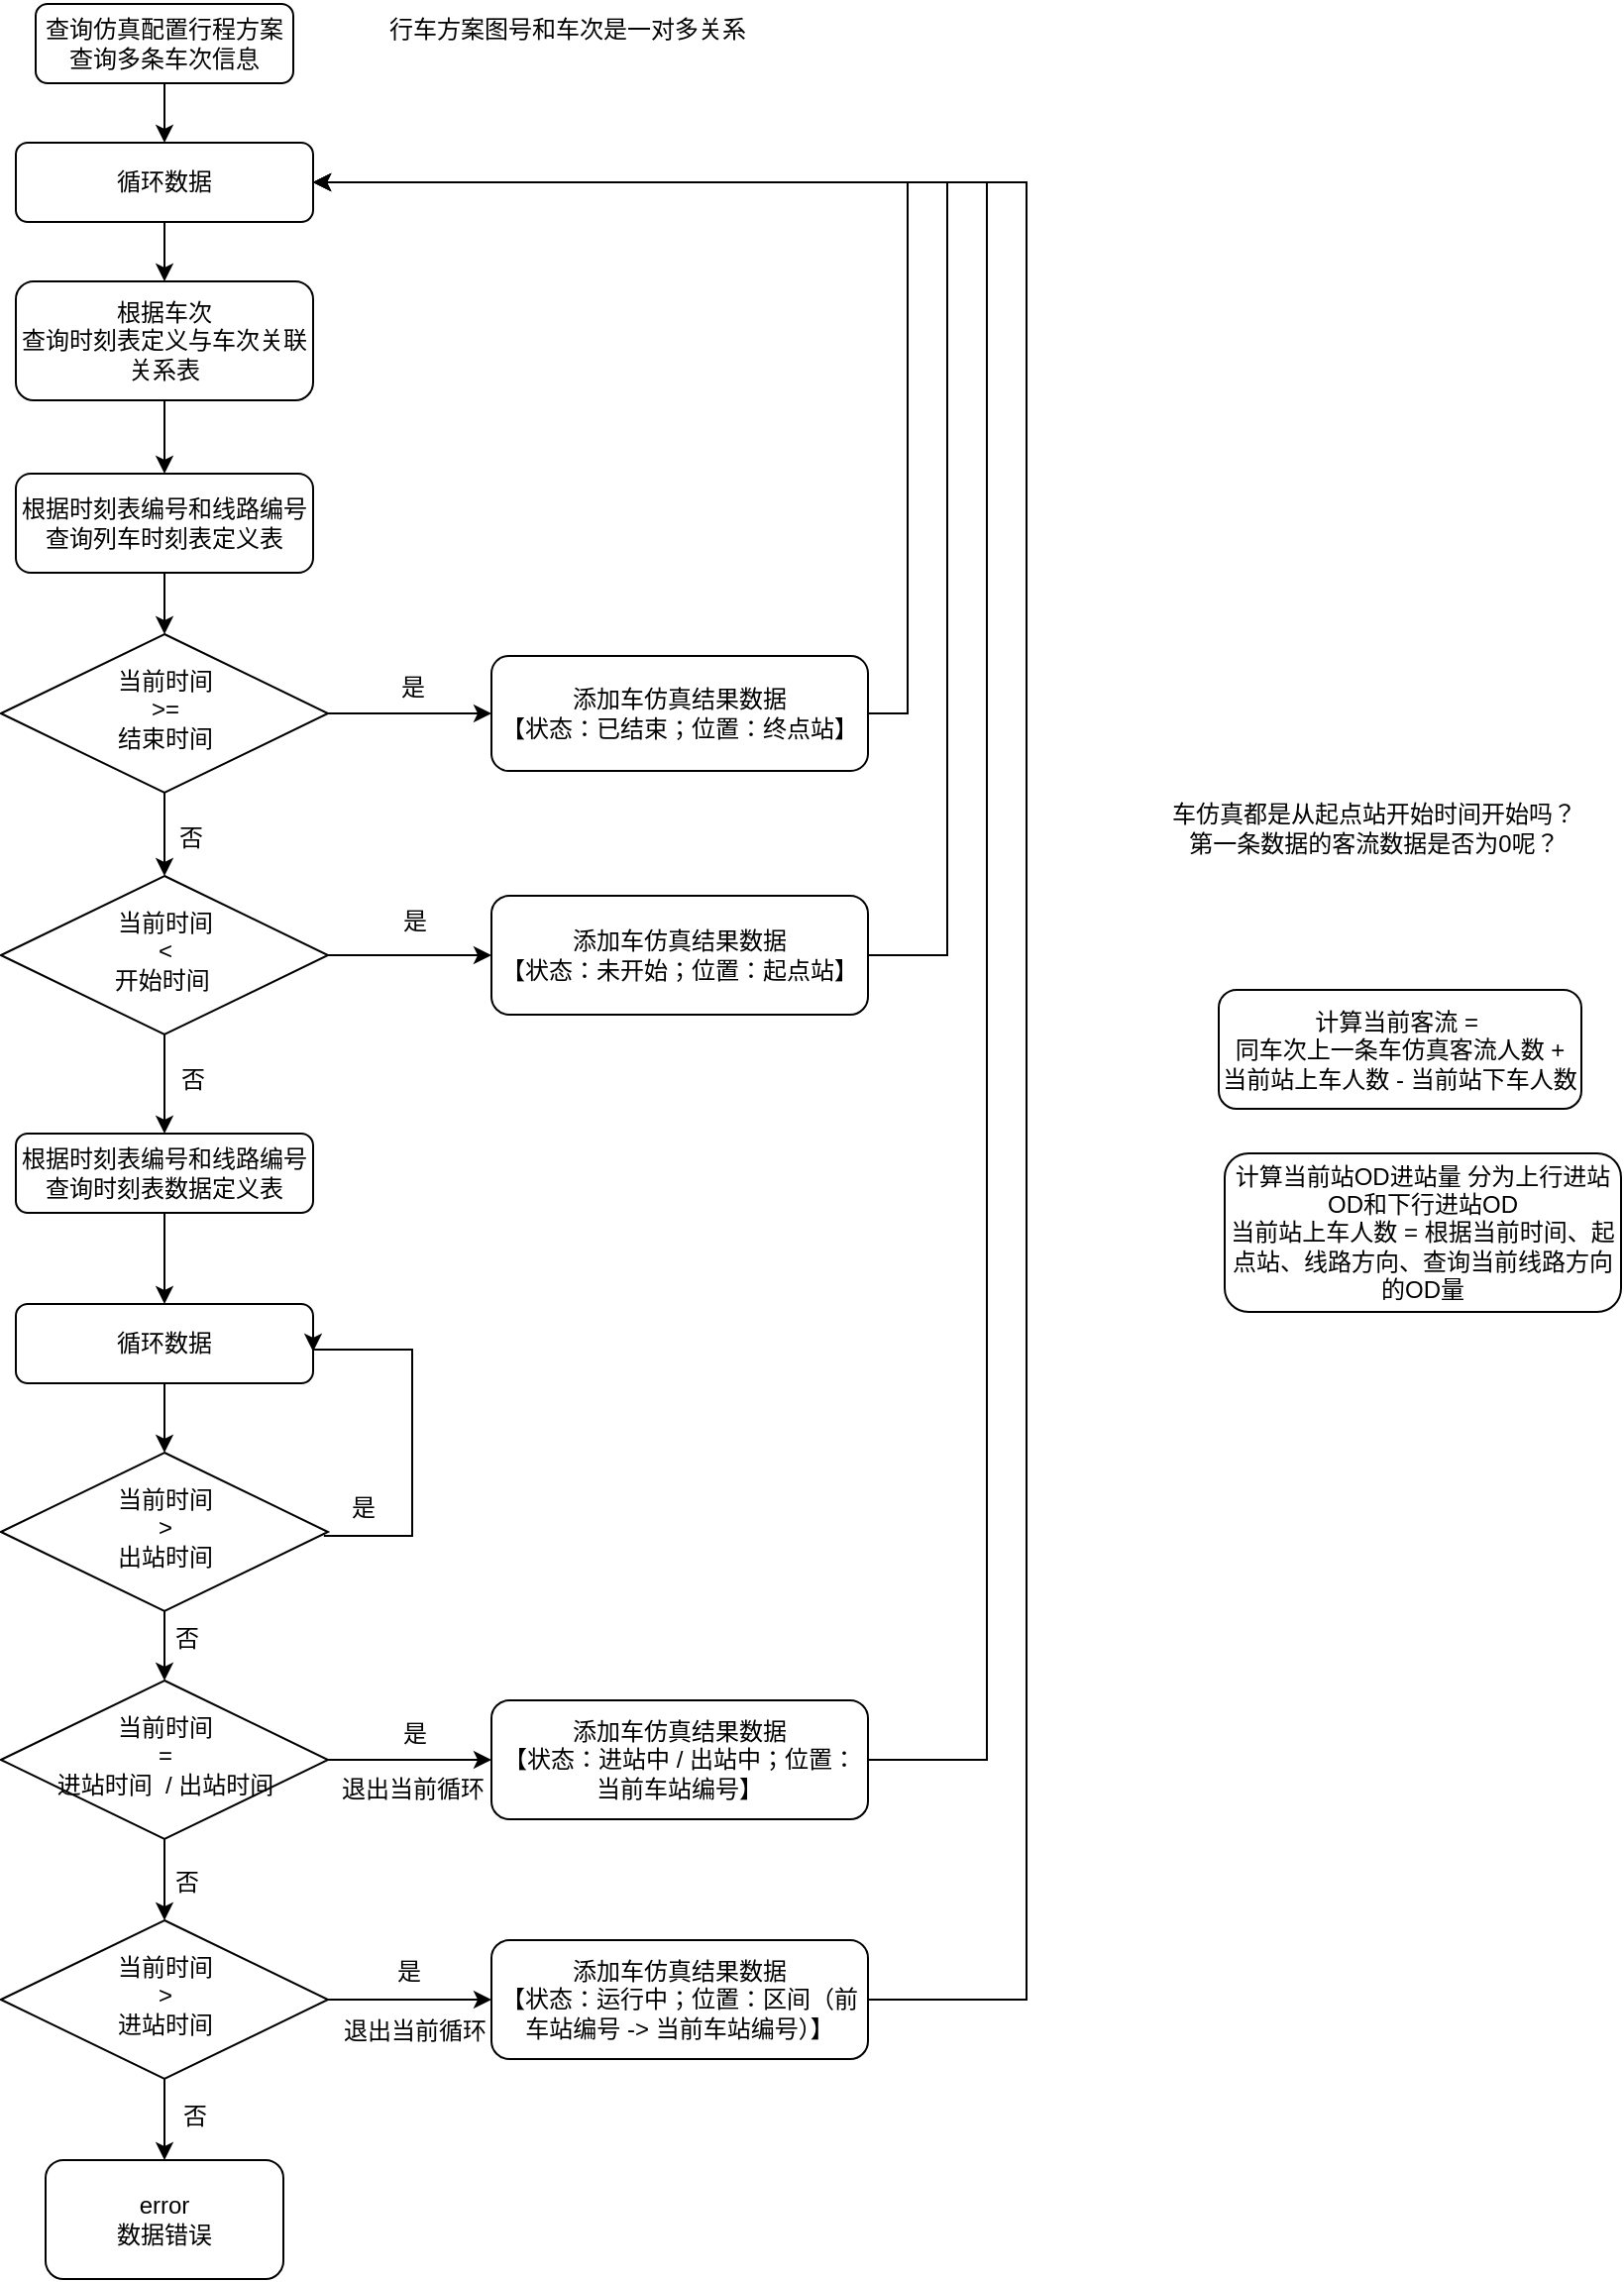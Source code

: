 <mxfile version="23.0.2" type="github">
  <diagram id="C5RBs43oDa-KdzZeNtuy" name="Page-1">
    <mxGraphModel dx="1180" dy="751" grid="1" gridSize="10" guides="1" tooltips="1" connect="1" arrows="1" fold="1" page="1" pageScale="1" pageWidth="1654" pageHeight="2336" math="0" shadow="0">
      <root>
        <mxCell id="WIyWlLk6GJQsqaUBKTNV-0" />
        <mxCell id="WIyWlLk6GJQsqaUBKTNV-1" parent="WIyWlLk6GJQsqaUBKTNV-0" />
        <mxCell id="EsSN8f5Hce0QhLabwmTy-6" style="edgeStyle=orthogonalEdgeStyle;rounded=0;orthogonalLoop=1;jettySize=auto;html=1;exitX=0.5;exitY=1;exitDx=0;exitDy=0;" edge="1" parent="WIyWlLk6GJQsqaUBKTNV-1" source="WIyWlLk6GJQsqaUBKTNV-3" target="EsSN8f5Hce0QhLabwmTy-5">
          <mxGeometry relative="1" as="geometry" />
        </mxCell>
        <mxCell id="WIyWlLk6GJQsqaUBKTNV-3" value="查询仿真配置行程方案查询多条车次信息" style="rounded=1;whiteSpace=wrap;html=1;fontSize=12;glass=0;strokeWidth=1;shadow=0;" parent="WIyWlLk6GJQsqaUBKTNV-1" vertex="1">
          <mxGeometry x="170" y="50" width="130" height="40" as="geometry" />
        </mxCell>
        <mxCell id="EsSN8f5Hce0QhLabwmTy-13" style="edgeStyle=orthogonalEdgeStyle;rounded=0;orthogonalLoop=1;jettySize=auto;html=1;entryX=0.5;entryY=0;entryDx=0;entryDy=0;" edge="1" parent="WIyWlLk6GJQsqaUBKTNV-1" source="EsSN8f5Hce0QhLabwmTy-0" target="EsSN8f5Hce0QhLabwmTy-4">
          <mxGeometry relative="1" as="geometry" />
        </mxCell>
        <mxCell id="EsSN8f5Hce0QhLabwmTy-0" value="根据车次&lt;br&gt;查询时刻表定义与车次关联关系表" style="rounded=1;whiteSpace=wrap;html=1;" vertex="1" parent="WIyWlLk6GJQsqaUBKTNV-1">
          <mxGeometry x="160" y="190" width="150" height="60" as="geometry" />
        </mxCell>
        <mxCell id="EsSN8f5Hce0QhLabwmTy-31" style="edgeStyle=orthogonalEdgeStyle;rounded=0;orthogonalLoop=1;jettySize=auto;html=1;entryX=0.5;entryY=0;entryDx=0;entryDy=0;" edge="1" parent="WIyWlLk6GJQsqaUBKTNV-1" source="EsSN8f5Hce0QhLabwmTy-2" target="EsSN8f5Hce0QhLabwmTy-3">
          <mxGeometry relative="1" as="geometry" />
        </mxCell>
        <mxCell id="EsSN8f5Hce0QhLabwmTy-2" value="根据时刻表编号和线路编号查询时刻表数据定义表" style="rounded=1;whiteSpace=wrap;html=1;" vertex="1" parent="WIyWlLk6GJQsqaUBKTNV-1">
          <mxGeometry x="160" y="620" width="150" height="40" as="geometry" />
        </mxCell>
        <mxCell id="EsSN8f5Hce0QhLabwmTy-32" style="edgeStyle=orthogonalEdgeStyle;rounded=0;orthogonalLoop=1;jettySize=auto;html=1;entryX=0.5;entryY=0;entryDx=0;entryDy=0;" edge="1" parent="WIyWlLk6GJQsqaUBKTNV-1" source="EsSN8f5Hce0QhLabwmTy-3" target="EsSN8f5Hce0QhLabwmTy-27">
          <mxGeometry relative="1" as="geometry" />
        </mxCell>
        <mxCell id="EsSN8f5Hce0QhLabwmTy-3" value="循环数据" style="rounded=1;whiteSpace=wrap;html=1;" vertex="1" parent="WIyWlLk6GJQsqaUBKTNV-1">
          <mxGeometry x="160" y="706" width="150" height="40" as="geometry" />
        </mxCell>
        <mxCell id="EsSN8f5Hce0QhLabwmTy-14" value="" style="edgeStyle=orthogonalEdgeStyle;rounded=0;orthogonalLoop=1;jettySize=auto;html=1;" edge="1" parent="WIyWlLk6GJQsqaUBKTNV-1" source="EsSN8f5Hce0QhLabwmTy-4" target="EsSN8f5Hce0QhLabwmTy-8">
          <mxGeometry relative="1" as="geometry" />
        </mxCell>
        <mxCell id="EsSN8f5Hce0QhLabwmTy-4" value="根据时刻表编号和线路编号查询列车时刻表定义表" style="rounded=1;whiteSpace=wrap;html=1;" vertex="1" parent="WIyWlLk6GJQsqaUBKTNV-1">
          <mxGeometry x="160" y="287" width="150" height="50" as="geometry" />
        </mxCell>
        <mxCell id="EsSN8f5Hce0QhLabwmTy-7" style="edgeStyle=orthogonalEdgeStyle;rounded=0;orthogonalLoop=1;jettySize=auto;html=1;exitX=0.5;exitY=1;exitDx=0;exitDy=0;entryX=0.5;entryY=0;entryDx=0;entryDy=0;" edge="1" parent="WIyWlLk6GJQsqaUBKTNV-1" source="EsSN8f5Hce0QhLabwmTy-5" target="EsSN8f5Hce0QhLabwmTy-0">
          <mxGeometry relative="1" as="geometry" />
        </mxCell>
        <mxCell id="EsSN8f5Hce0QhLabwmTy-5" value="循环数据" style="rounded=1;whiteSpace=wrap;html=1;" vertex="1" parent="WIyWlLk6GJQsqaUBKTNV-1">
          <mxGeometry x="160" y="120" width="150" height="40" as="geometry" />
        </mxCell>
        <mxCell id="EsSN8f5Hce0QhLabwmTy-15" style="edgeStyle=orthogonalEdgeStyle;rounded=0;orthogonalLoop=1;jettySize=auto;html=1;entryX=0;entryY=0.5;entryDx=0;entryDy=0;" edge="1" parent="WIyWlLk6GJQsqaUBKTNV-1" source="EsSN8f5Hce0QhLabwmTy-8" target="EsSN8f5Hce0QhLabwmTy-9">
          <mxGeometry relative="1" as="geometry" />
        </mxCell>
        <mxCell id="EsSN8f5Hce0QhLabwmTy-18" style="edgeStyle=orthogonalEdgeStyle;rounded=0;orthogonalLoop=1;jettySize=auto;html=1;entryX=0.5;entryY=0;entryDx=0;entryDy=0;" edge="1" parent="WIyWlLk6GJQsqaUBKTNV-1" source="EsSN8f5Hce0QhLabwmTy-8" target="EsSN8f5Hce0QhLabwmTy-17">
          <mxGeometry relative="1" as="geometry" />
        </mxCell>
        <mxCell id="EsSN8f5Hce0QhLabwmTy-8" value="当前时间 &lt;br&gt;&amp;gt;=&lt;br&gt;结束时间" style="rhombus;whiteSpace=wrap;html=1;shadow=0;fontFamily=Helvetica;fontSize=12;align=center;strokeWidth=1;spacing=6;spacingTop=-4;" vertex="1" parent="WIyWlLk6GJQsqaUBKTNV-1">
          <mxGeometry x="152.5" y="368" width="165" height="80" as="geometry" />
        </mxCell>
        <mxCell id="EsSN8f5Hce0QhLabwmTy-24" style="edgeStyle=orthogonalEdgeStyle;rounded=0;orthogonalLoop=1;jettySize=auto;html=1;entryX=1;entryY=0.5;entryDx=0;entryDy=0;" edge="1" parent="WIyWlLk6GJQsqaUBKTNV-1" source="EsSN8f5Hce0QhLabwmTy-9" target="EsSN8f5Hce0QhLabwmTy-5">
          <mxGeometry relative="1" as="geometry">
            <Array as="points">
              <mxPoint x="610" y="408" />
              <mxPoint x="610" y="140" />
            </Array>
          </mxGeometry>
        </mxCell>
        <mxCell id="EsSN8f5Hce0QhLabwmTy-9" value="添加车仿真结果数据&lt;br style=&quot;border-color: var(--border-color);&quot;&gt;【状态：已结束；位置：终点站】" style="rounded=1;whiteSpace=wrap;html=1;" vertex="1" parent="WIyWlLk6GJQsqaUBKTNV-1">
          <mxGeometry x="400" y="379" width="190" height="58" as="geometry" />
        </mxCell>
        <mxCell id="EsSN8f5Hce0QhLabwmTy-16" value="是" style="text;html=1;align=center;verticalAlign=middle;resizable=0;points=[];autosize=1;strokeColor=none;fillColor=none;" vertex="1" parent="WIyWlLk6GJQsqaUBKTNV-1">
          <mxGeometry x="340" y="380" width="40" height="30" as="geometry" />
        </mxCell>
        <mxCell id="EsSN8f5Hce0QhLabwmTy-21" style="edgeStyle=orthogonalEdgeStyle;rounded=0;orthogonalLoop=1;jettySize=auto;html=1;entryX=0;entryY=0.5;entryDx=0;entryDy=0;" edge="1" parent="WIyWlLk6GJQsqaUBKTNV-1" source="EsSN8f5Hce0QhLabwmTy-17" target="EsSN8f5Hce0QhLabwmTy-20">
          <mxGeometry relative="1" as="geometry" />
        </mxCell>
        <mxCell id="EsSN8f5Hce0QhLabwmTy-30" style="edgeStyle=orthogonalEdgeStyle;rounded=0;orthogonalLoop=1;jettySize=auto;html=1;entryX=0.5;entryY=0;entryDx=0;entryDy=0;" edge="1" parent="WIyWlLk6GJQsqaUBKTNV-1" source="EsSN8f5Hce0QhLabwmTy-17" target="EsSN8f5Hce0QhLabwmTy-2">
          <mxGeometry relative="1" as="geometry" />
        </mxCell>
        <mxCell id="EsSN8f5Hce0QhLabwmTy-17" value="当前时间 &lt;br&gt;&amp;lt;&lt;br&gt;开始时间&amp;nbsp;" style="rhombus;whiteSpace=wrap;html=1;shadow=0;fontFamily=Helvetica;fontSize=12;align=center;strokeWidth=1;spacing=6;spacingTop=-4;" vertex="1" parent="WIyWlLk6GJQsqaUBKTNV-1">
          <mxGeometry x="152.5" y="490" width="165" height="80" as="geometry" />
        </mxCell>
        <mxCell id="EsSN8f5Hce0QhLabwmTy-19" value="否" style="text;html=1;align=center;verticalAlign=middle;resizable=0;points=[];autosize=1;strokeColor=none;fillColor=none;" vertex="1" parent="WIyWlLk6GJQsqaUBKTNV-1">
          <mxGeometry x="228" y="456" width="40" height="30" as="geometry" />
        </mxCell>
        <mxCell id="EsSN8f5Hce0QhLabwmTy-23" style="edgeStyle=orthogonalEdgeStyle;rounded=0;orthogonalLoop=1;jettySize=auto;html=1;entryX=1;entryY=0.5;entryDx=0;entryDy=0;" edge="1" parent="WIyWlLk6GJQsqaUBKTNV-1" source="EsSN8f5Hce0QhLabwmTy-20" target="EsSN8f5Hce0QhLabwmTy-5">
          <mxGeometry relative="1" as="geometry">
            <mxPoint x="320" y="130" as="targetPoint" />
            <Array as="points">
              <mxPoint x="630" y="530" />
              <mxPoint x="630" y="140" />
            </Array>
          </mxGeometry>
        </mxCell>
        <mxCell id="EsSN8f5Hce0QhLabwmTy-20" value="添加车仿真结果数据&lt;br style=&quot;border-color: var(--border-color);&quot;&gt;【状态：未开始；位置：起点站】" style="rounded=1;whiteSpace=wrap;html=1;" vertex="1" parent="WIyWlLk6GJQsqaUBKTNV-1">
          <mxGeometry x="400" y="500" width="190" height="60" as="geometry" />
        </mxCell>
        <mxCell id="EsSN8f5Hce0QhLabwmTy-22" value="是" style="text;html=1;align=center;verticalAlign=middle;resizable=0;points=[];autosize=1;strokeColor=none;fillColor=none;" vertex="1" parent="WIyWlLk6GJQsqaUBKTNV-1">
          <mxGeometry x="341" y="498" width="40" height="30" as="geometry" />
        </mxCell>
        <mxCell id="EsSN8f5Hce0QhLabwmTy-26" value="否" style="text;html=1;align=center;verticalAlign=middle;resizable=0;points=[];autosize=1;strokeColor=none;fillColor=none;" vertex="1" parent="WIyWlLk6GJQsqaUBKTNV-1">
          <mxGeometry x="229" y="577.5" width="40" height="30" as="geometry" />
        </mxCell>
        <mxCell id="EsSN8f5Hce0QhLabwmTy-33" style="edgeStyle=orthogonalEdgeStyle;rounded=0;orthogonalLoop=1;jettySize=auto;html=1;" edge="1" parent="WIyWlLk6GJQsqaUBKTNV-1">
          <mxGeometry relative="1" as="geometry">
            <mxPoint x="315.438" y="823" as="sourcePoint" />
            <mxPoint x="310" y="730" as="targetPoint" />
            <Array as="points">
              <mxPoint x="360" y="823" />
              <mxPoint x="360" y="729" />
              <mxPoint x="310" y="729" />
            </Array>
          </mxGeometry>
        </mxCell>
        <mxCell id="EsSN8f5Hce0QhLabwmTy-36" style="edgeStyle=orthogonalEdgeStyle;rounded=0;orthogonalLoop=1;jettySize=auto;html=1;entryX=0.5;entryY=0;entryDx=0;entryDy=0;" edge="1" parent="WIyWlLk6GJQsqaUBKTNV-1" source="EsSN8f5Hce0QhLabwmTy-27" target="EsSN8f5Hce0QhLabwmTy-35">
          <mxGeometry relative="1" as="geometry" />
        </mxCell>
        <mxCell id="EsSN8f5Hce0QhLabwmTy-27" value="当前时间 &lt;br&gt;&amp;gt;&lt;br&gt;出站时间" style="rhombus;whiteSpace=wrap;html=1;shadow=0;fontFamily=Helvetica;fontSize=12;align=center;strokeWidth=1;spacing=6;spacingTop=-4;" vertex="1" parent="WIyWlLk6GJQsqaUBKTNV-1">
          <mxGeometry x="152.5" y="781" width="165" height="80" as="geometry" />
        </mxCell>
        <mxCell id="EsSN8f5Hce0QhLabwmTy-34" value="是" style="text;html=1;align=center;verticalAlign=middle;resizable=0;points=[];autosize=1;strokeColor=none;fillColor=none;" vertex="1" parent="WIyWlLk6GJQsqaUBKTNV-1">
          <mxGeometry x="315" y="794" width="40" height="30" as="geometry" />
        </mxCell>
        <mxCell id="EsSN8f5Hce0QhLabwmTy-41" style="edgeStyle=orthogonalEdgeStyle;rounded=0;orthogonalLoop=1;jettySize=auto;html=1;entryX=0;entryY=0.5;entryDx=0;entryDy=0;" edge="1" parent="WIyWlLk6GJQsqaUBKTNV-1" source="EsSN8f5Hce0QhLabwmTy-35" target="EsSN8f5Hce0QhLabwmTy-38">
          <mxGeometry relative="1" as="geometry" />
        </mxCell>
        <mxCell id="EsSN8f5Hce0QhLabwmTy-44" style="edgeStyle=orthogonalEdgeStyle;rounded=0;orthogonalLoop=1;jettySize=auto;html=1;entryX=0.5;entryY=0;entryDx=0;entryDy=0;" edge="1" parent="WIyWlLk6GJQsqaUBKTNV-1" source="EsSN8f5Hce0QhLabwmTy-35" target="EsSN8f5Hce0QhLabwmTy-39">
          <mxGeometry relative="1" as="geometry" />
        </mxCell>
        <mxCell id="EsSN8f5Hce0QhLabwmTy-35" value="当前时间 &lt;br&gt;=&lt;br&gt;进站时间&amp;nbsp; / 出站时间" style="rhombus;whiteSpace=wrap;html=1;shadow=0;fontFamily=Helvetica;fontSize=12;align=center;strokeWidth=1;spacing=6;spacingTop=-4;" vertex="1" parent="WIyWlLk6GJQsqaUBKTNV-1">
          <mxGeometry x="152.5" y="896" width="165" height="80" as="geometry" />
        </mxCell>
        <mxCell id="EsSN8f5Hce0QhLabwmTy-37" value="否" style="text;html=1;align=center;verticalAlign=middle;resizable=0;points=[];autosize=1;strokeColor=none;fillColor=none;" vertex="1" parent="WIyWlLk6GJQsqaUBKTNV-1">
          <mxGeometry x="226" y="860" width="40" height="30" as="geometry" />
        </mxCell>
        <mxCell id="EsSN8f5Hce0QhLabwmTy-49" style="edgeStyle=orthogonalEdgeStyle;rounded=0;orthogonalLoop=1;jettySize=auto;html=1;entryX=1;entryY=0.5;entryDx=0;entryDy=0;" edge="1" parent="WIyWlLk6GJQsqaUBKTNV-1" source="EsSN8f5Hce0QhLabwmTy-38" target="EsSN8f5Hce0QhLabwmTy-5">
          <mxGeometry relative="1" as="geometry">
            <mxPoint x="610" y="310" as="targetPoint" />
            <Array as="points">
              <mxPoint x="650" y="936" />
              <mxPoint x="650" y="140" />
            </Array>
          </mxGeometry>
        </mxCell>
        <mxCell id="EsSN8f5Hce0QhLabwmTy-38" value="添加车仿真结果数据&lt;br style=&quot;border-color: var(--border-color);&quot;&gt;【状态：进站中 / 出站中；位置：当前车站编号】" style="rounded=1;whiteSpace=wrap;html=1;" vertex="1" parent="WIyWlLk6GJQsqaUBKTNV-1">
          <mxGeometry x="400" y="906" width="190" height="60" as="geometry" />
        </mxCell>
        <mxCell id="EsSN8f5Hce0QhLabwmTy-47" style="edgeStyle=orthogonalEdgeStyle;rounded=0;orthogonalLoop=1;jettySize=auto;html=1;entryX=0;entryY=0.5;entryDx=0;entryDy=0;" edge="1" parent="WIyWlLk6GJQsqaUBKTNV-1" source="EsSN8f5Hce0QhLabwmTy-39" target="EsSN8f5Hce0QhLabwmTy-43">
          <mxGeometry relative="1" as="geometry" />
        </mxCell>
        <mxCell id="EsSN8f5Hce0QhLabwmTy-53" style="edgeStyle=orthogonalEdgeStyle;rounded=0;orthogonalLoop=1;jettySize=auto;html=1;entryX=0.5;entryY=0;entryDx=0;entryDy=0;" edge="1" parent="WIyWlLk6GJQsqaUBKTNV-1" source="EsSN8f5Hce0QhLabwmTy-39" target="EsSN8f5Hce0QhLabwmTy-52">
          <mxGeometry relative="1" as="geometry" />
        </mxCell>
        <mxCell id="EsSN8f5Hce0QhLabwmTy-39" value="当前时间 &lt;br&gt;&amp;gt;&lt;br&gt;进站时间" style="rhombus;whiteSpace=wrap;html=1;shadow=0;fontFamily=Helvetica;fontSize=12;align=center;strokeWidth=1;spacing=6;spacingTop=-4;" vertex="1" parent="WIyWlLk6GJQsqaUBKTNV-1">
          <mxGeometry x="152.5" y="1017" width="165" height="80" as="geometry" />
        </mxCell>
        <mxCell id="EsSN8f5Hce0QhLabwmTy-42" value="是" style="text;html=1;align=center;verticalAlign=middle;resizable=0;points=[];autosize=1;strokeColor=none;fillColor=none;" vertex="1" parent="WIyWlLk6GJQsqaUBKTNV-1">
          <mxGeometry x="341" y="908" width="40" height="30" as="geometry" />
        </mxCell>
        <mxCell id="EsSN8f5Hce0QhLabwmTy-51" style="edgeStyle=orthogonalEdgeStyle;rounded=0;orthogonalLoop=1;jettySize=auto;html=1;entryX=1;entryY=0.5;entryDx=0;entryDy=0;" edge="1" parent="WIyWlLk6GJQsqaUBKTNV-1" source="EsSN8f5Hce0QhLabwmTy-43" target="EsSN8f5Hce0QhLabwmTy-5">
          <mxGeometry relative="1" as="geometry">
            <mxPoint x="700" y="620" as="targetPoint" />
            <Array as="points">
              <mxPoint x="670" y="1057" />
              <mxPoint x="670" y="140" />
            </Array>
          </mxGeometry>
        </mxCell>
        <mxCell id="EsSN8f5Hce0QhLabwmTy-43" value="添加车仿真结果数据&lt;br style=&quot;border-color: var(--border-color);&quot;&gt;【状态：运行中；位置：区间（前车站编号 -&amp;gt; 当前车站编号）】" style="rounded=1;whiteSpace=wrap;html=1;" vertex="1" parent="WIyWlLk6GJQsqaUBKTNV-1">
          <mxGeometry x="400" y="1027" width="190" height="60" as="geometry" />
        </mxCell>
        <mxCell id="EsSN8f5Hce0QhLabwmTy-45" value="否" style="text;html=1;align=center;verticalAlign=middle;resizable=0;points=[];autosize=1;strokeColor=none;fillColor=none;" vertex="1" parent="WIyWlLk6GJQsqaUBKTNV-1">
          <mxGeometry x="226" y="983" width="40" height="30" as="geometry" />
        </mxCell>
        <mxCell id="EsSN8f5Hce0QhLabwmTy-48" value="是" style="text;html=1;align=center;verticalAlign=middle;resizable=0;points=[];autosize=1;strokeColor=none;fillColor=none;" vertex="1" parent="WIyWlLk6GJQsqaUBKTNV-1">
          <mxGeometry x="338" y="1028" width="40" height="30" as="geometry" />
        </mxCell>
        <mxCell id="EsSN8f5Hce0QhLabwmTy-52" value="error&lt;br&gt;数据错误" style="rounded=1;whiteSpace=wrap;html=1;" vertex="1" parent="WIyWlLk6GJQsqaUBKTNV-1">
          <mxGeometry x="175" y="1138" width="120" height="60" as="geometry" />
        </mxCell>
        <mxCell id="EsSN8f5Hce0QhLabwmTy-54" value="否" style="text;html=1;align=center;verticalAlign=middle;resizable=0;points=[];autosize=1;strokeColor=none;fillColor=none;" vertex="1" parent="WIyWlLk6GJQsqaUBKTNV-1">
          <mxGeometry x="230" y="1101" width="40" height="30" as="geometry" />
        </mxCell>
        <mxCell id="EsSN8f5Hce0QhLabwmTy-55" value="退出当前循环" style="text;html=1;align=center;verticalAlign=middle;resizable=0;points=[];autosize=1;strokeColor=none;fillColor=none;" vertex="1" parent="WIyWlLk6GJQsqaUBKTNV-1">
          <mxGeometry x="310" y="936" width="100" height="30" as="geometry" />
        </mxCell>
        <mxCell id="EsSN8f5Hce0QhLabwmTy-56" value="退出当前循环" style="text;html=1;align=center;verticalAlign=middle;resizable=0;points=[];autosize=1;strokeColor=none;fillColor=none;" vertex="1" parent="WIyWlLk6GJQsqaUBKTNV-1">
          <mxGeometry x="311" y="1058" width="100" height="30" as="geometry" />
        </mxCell>
        <mxCell id="EsSN8f5Hce0QhLabwmTy-57" value="计算当前客流 =&amp;nbsp;&lt;br&gt;同车次上一条车仿真客流人数 + 当前站上车人数 - 当前站下车人数" style="rounded=1;whiteSpace=wrap;html=1;" vertex="1" parent="WIyWlLk6GJQsqaUBKTNV-1">
          <mxGeometry x="767" y="547.5" width="183" height="60" as="geometry" />
        </mxCell>
        <mxCell id="EsSN8f5Hce0QhLabwmTy-58" value="计算当前站OD进站量 分为上行进站OD和下行进站OD&lt;br&gt;当前站上车人数 = 根据当前时间、起点站、线路方向、查询当前线路方向的OD量" style="rounded=1;whiteSpace=wrap;html=1;" vertex="1" parent="WIyWlLk6GJQsqaUBKTNV-1">
          <mxGeometry x="770" y="630" width="200" height="80" as="geometry" />
        </mxCell>
        <mxCell id="EsSN8f5Hce0QhLabwmTy-59" value="车仿真都是从起点站开始时间开始吗？&lt;br&gt;第一条数据的客流数据是否为0呢？" style="text;html=1;align=center;verticalAlign=middle;resizable=0;points=[];autosize=1;strokeColor=none;fillColor=none;" vertex="1" parent="WIyWlLk6GJQsqaUBKTNV-1">
          <mxGeometry x="730" y="446" width="230" height="40" as="geometry" />
        </mxCell>
        <mxCell id="EsSN8f5Hce0QhLabwmTy-60" value="行车方案图号和车次是一对多关系" style="text;html=1;align=center;verticalAlign=middle;resizable=0;points=[];autosize=1;strokeColor=none;fillColor=none;" vertex="1" parent="WIyWlLk6GJQsqaUBKTNV-1">
          <mxGeometry x="338" y="48" width="200" height="30" as="geometry" />
        </mxCell>
      </root>
    </mxGraphModel>
  </diagram>
</mxfile>
